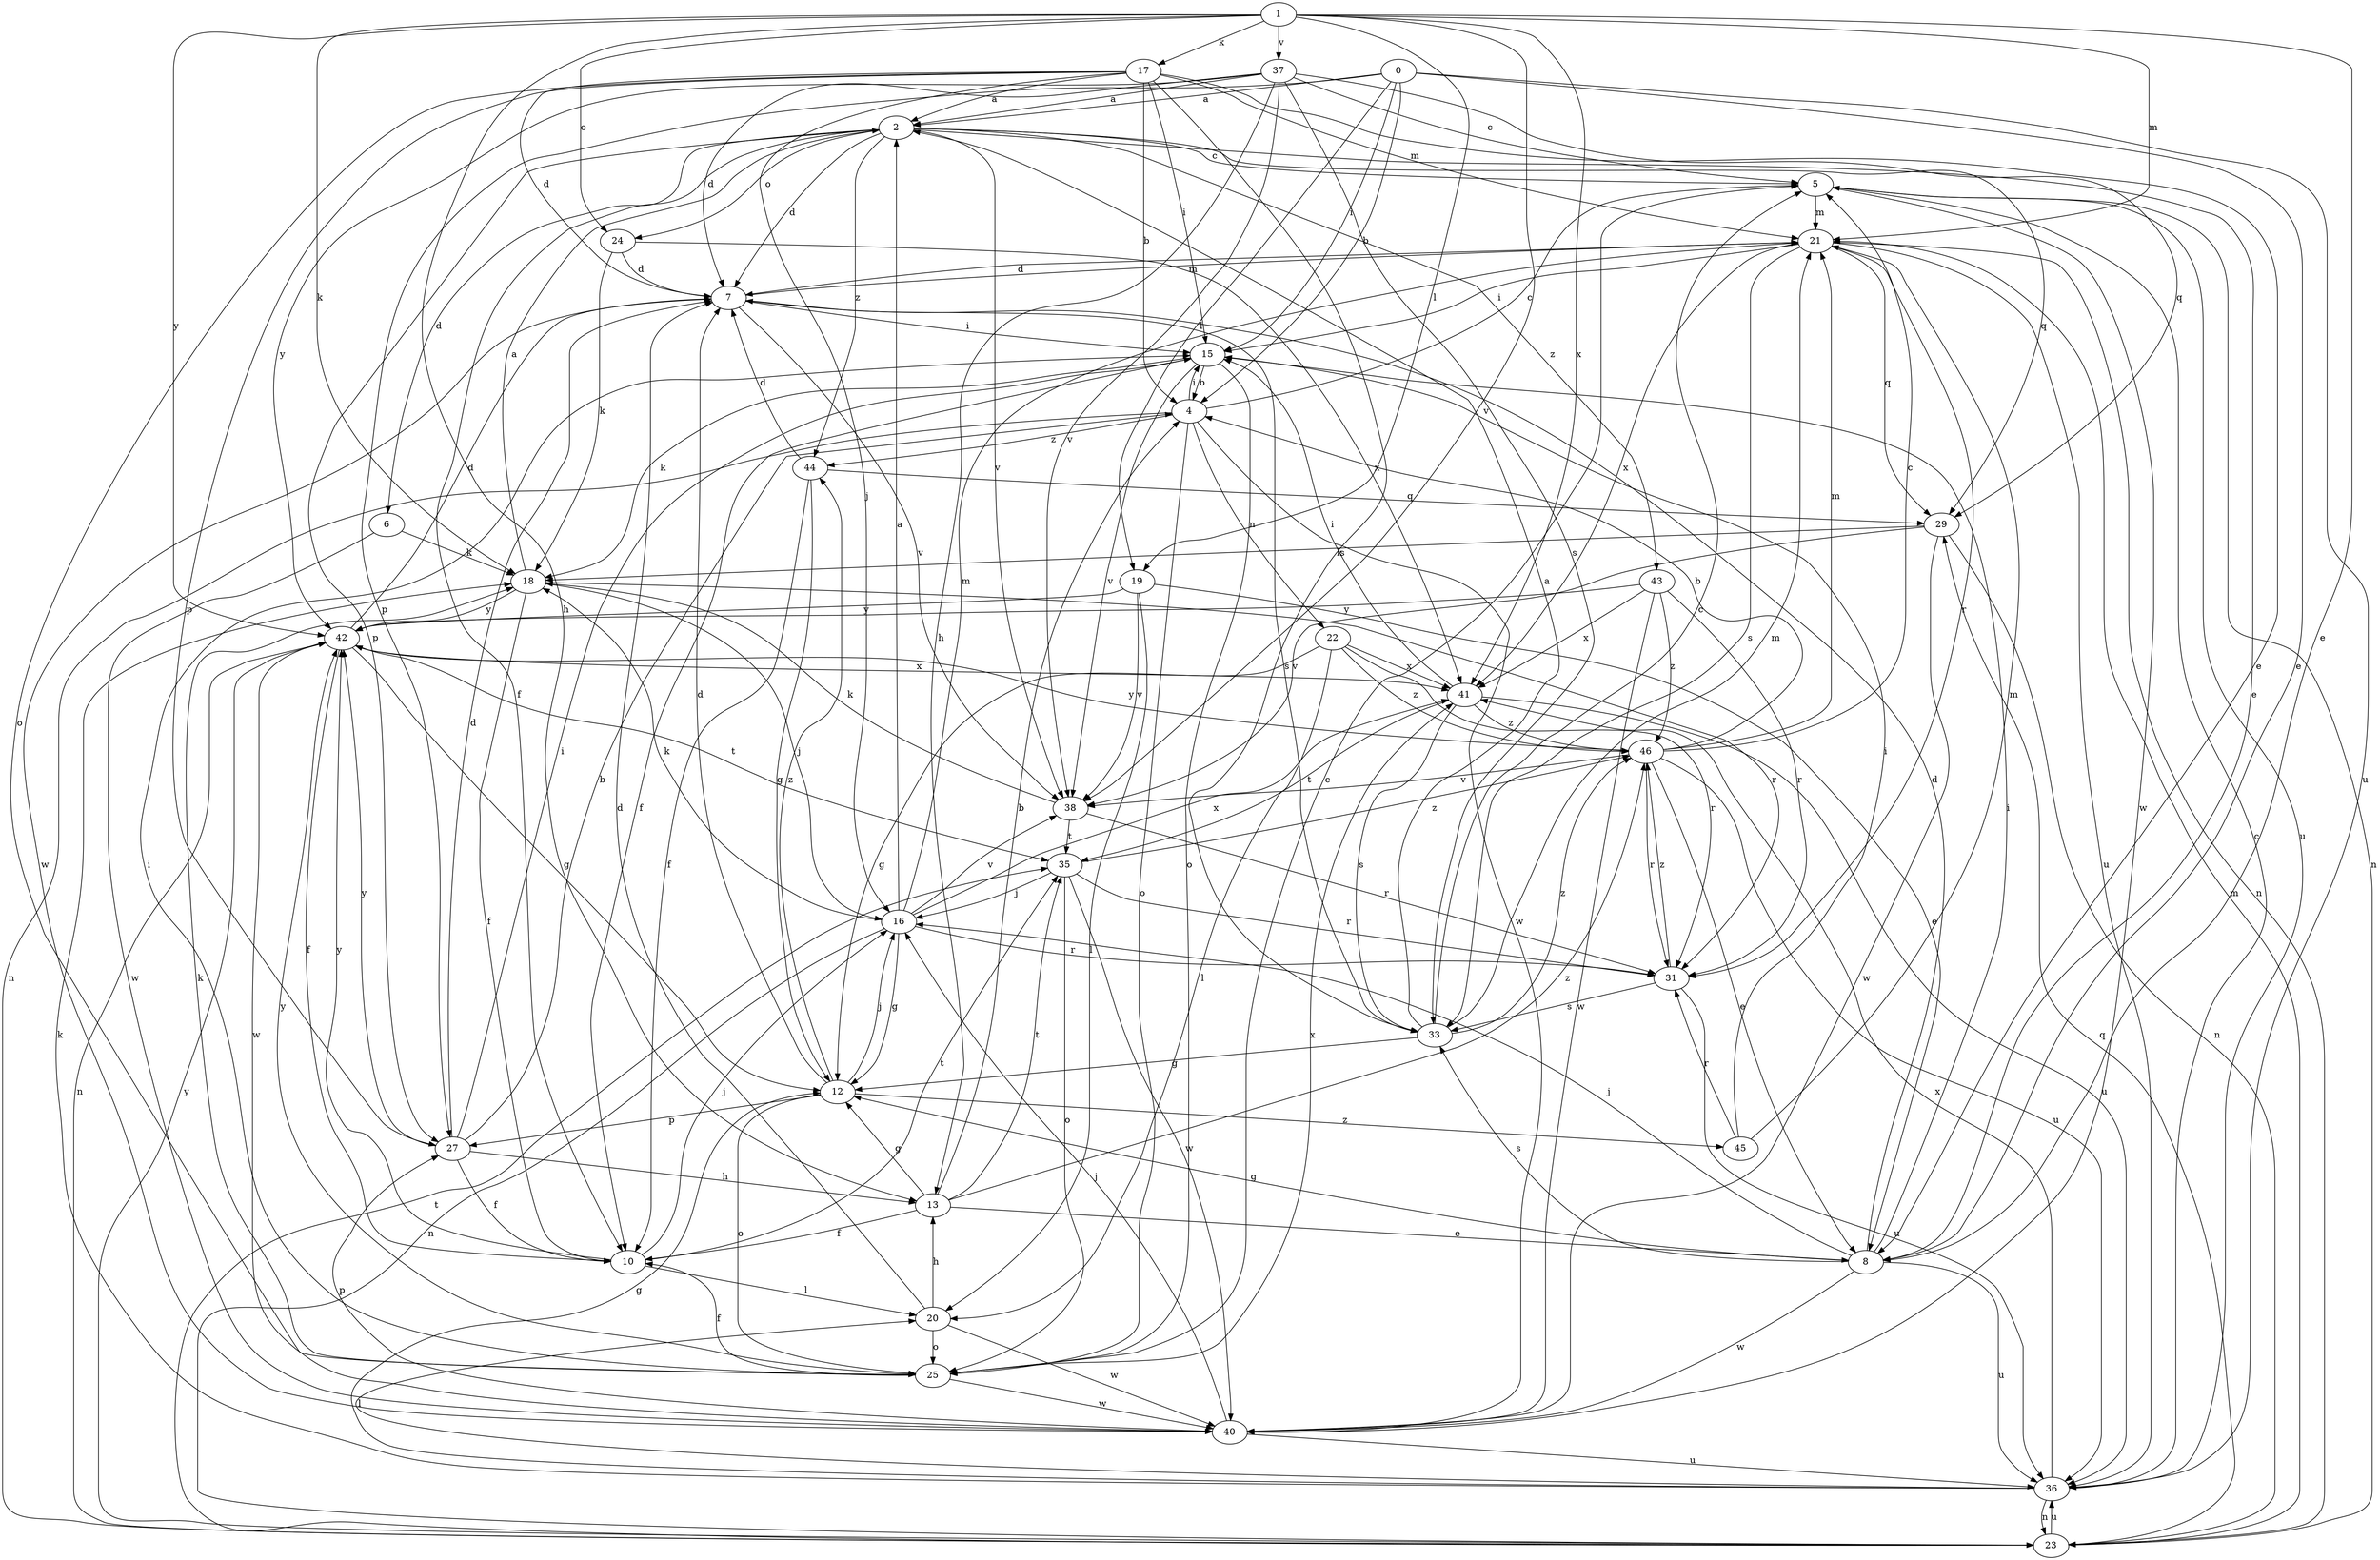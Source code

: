 strict digraph  {
0;
1;
2;
4;
5;
6;
7;
8;
10;
12;
13;
15;
16;
17;
18;
19;
20;
21;
22;
23;
24;
25;
27;
29;
31;
33;
35;
36;
37;
38;
40;
41;
42;
43;
44;
45;
46;
0 -> 2  [label=a];
0 -> 4  [label=b];
0 -> 8  [label=e];
0 -> 15  [label=i];
0 -> 19  [label=l];
0 -> 27  [label=p];
0 -> 36  [label=u];
1 -> 8  [label=e];
1 -> 13  [label=h];
1 -> 17  [label=k];
1 -> 18  [label=k];
1 -> 19  [label=l];
1 -> 21  [label=m];
1 -> 24  [label=o];
1 -> 37  [label=v];
1 -> 38  [label=v];
1 -> 41  [label=x];
1 -> 42  [label=y];
2 -> 5  [label=c];
2 -> 6  [label=d];
2 -> 7  [label=d];
2 -> 8  [label=e];
2 -> 10  [label=f];
2 -> 24  [label=o];
2 -> 27  [label=p];
2 -> 29  [label=q];
2 -> 38  [label=v];
2 -> 43  [label=z];
2 -> 44  [label=z];
4 -> 5  [label=c];
4 -> 15  [label=i];
4 -> 22  [label=n];
4 -> 23  [label=n];
4 -> 25  [label=o];
4 -> 40  [label=w];
4 -> 44  [label=z];
5 -> 21  [label=m];
5 -> 23  [label=n];
5 -> 36  [label=u];
5 -> 40  [label=w];
6 -> 18  [label=k];
6 -> 40  [label=w];
7 -> 15  [label=i];
7 -> 21  [label=m];
7 -> 33  [label=s];
7 -> 38  [label=v];
7 -> 40  [label=w];
8 -> 7  [label=d];
8 -> 12  [label=g];
8 -> 15  [label=i];
8 -> 16  [label=j];
8 -> 33  [label=s];
8 -> 36  [label=u];
8 -> 40  [label=w];
10 -> 16  [label=j];
10 -> 20  [label=l];
10 -> 35  [label=t];
10 -> 42  [label=y];
12 -> 7  [label=d];
12 -> 16  [label=j];
12 -> 25  [label=o];
12 -> 27  [label=p];
12 -> 44  [label=z];
12 -> 45  [label=z];
13 -> 4  [label=b];
13 -> 8  [label=e];
13 -> 10  [label=f];
13 -> 12  [label=g];
13 -> 35  [label=t];
13 -> 46  [label=z];
15 -> 4  [label=b];
15 -> 10  [label=f];
15 -> 18  [label=k];
15 -> 25  [label=o];
15 -> 38  [label=v];
16 -> 2  [label=a];
16 -> 12  [label=g];
16 -> 18  [label=k];
16 -> 21  [label=m];
16 -> 23  [label=n];
16 -> 31  [label=r];
16 -> 38  [label=v];
16 -> 41  [label=x];
17 -> 2  [label=a];
17 -> 4  [label=b];
17 -> 7  [label=d];
17 -> 8  [label=e];
17 -> 15  [label=i];
17 -> 16  [label=j];
17 -> 21  [label=m];
17 -> 25  [label=o];
17 -> 27  [label=p];
17 -> 33  [label=s];
18 -> 2  [label=a];
18 -> 10  [label=f];
18 -> 16  [label=j];
18 -> 31  [label=r];
18 -> 42  [label=y];
19 -> 8  [label=e];
19 -> 20  [label=l];
19 -> 38  [label=v];
19 -> 42  [label=y];
20 -> 7  [label=d];
20 -> 13  [label=h];
20 -> 25  [label=o];
20 -> 40  [label=w];
21 -> 7  [label=d];
21 -> 15  [label=i];
21 -> 23  [label=n];
21 -> 29  [label=q];
21 -> 31  [label=r];
21 -> 33  [label=s];
21 -> 36  [label=u];
21 -> 41  [label=x];
22 -> 12  [label=g];
22 -> 20  [label=l];
22 -> 31  [label=r];
22 -> 41  [label=x];
22 -> 46  [label=z];
23 -> 21  [label=m];
23 -> 29  [label=q];
23 -> 35  [label=t];
23 -> 36  [label=u];
23 -> 42  [label=y];
24 -> 7  [label=d];
24 -> 18  [label=k];
24 -> 41  [label=x];
25 -> 5  [label=c];
25 -> 10  [label=f];
25 -> 15  [label=i];
25 -> 18  [label=k];
25 -> 40  [label=w];
25 -> 41  [label=x];
25 -> 42  [label=y];
27 -> 4  [label=b];
27 -> 7  [label=d];
27 -> 10  [label=f];
27 -> 13  [label=h];
27 -> 15  [label=i];
27 -> 42  [label=y];
29 -> 18  [label=k];
29 -> 23  [label=n];
29 -> 38  [label=v];
29 -> 40  [label=w];
31 -> 33  [label=s];
31 -> 36  [label=u];
31 -> 46  [label=z];
33 -> 2  [label=a];
33 -> 5  [label=c];
33 -> 12  [label=g];
33 -> 21  [label=m];
33 -> 46  [label=z];
35 -> 16  [label=j];
35 -> 25  [label=o];
35 -> 31  [label=r];
35 -> 40  [label=w];
35 -> 46  [label=z];
36 -> 5  [label=c];
36 -> 12  [label=g];
36 -> 18  [label=k];
36 -> 20  [label=l];
36 -> 23  [label=n];
36 -> 41  [label=x];
37 -> 2  [label=a];
37 -> 5  [label=c];
37 -> 7  [label=d];
37 -> 13  [label=h];
37 -> 29  [label=q];
37 -> 33  [label=s];
37 -> 38  [label=v];
37 -> 42  [label=y];
38 -> 18  [label=k];
38 -> 31  [label=r];
38 -> 35  [label=t];
40 -> 16  [label=j];
40 -> 27  [label=p];
40 -> 36  [label=u];
41 -> 15  [label=i];
41 -> 33  [label=s];
41 -> 35  [label=t];
41 -> 36  [label=u];
41 -> 46  [label=z];
42 -> 7  [label=d];
42 -> 10  [label=f];
42 -> 12  [label=g];
42 -> 23  [label=n];
42 -> 35  [label=t];
42 -> 40  [label=w];
42 -> 41  [label=x];
43 -> 31  [label=r];
43 -> 40  [label=w];
43 -> 41  [label=x];
43 -> 42  [label=y];
43 -> 46  [label=z];
44 -> 7  [label=d];
44 -> 10  [label=f];
44 -> 12  [label=g];
44 -> 29  [label=q];
45 -> 15  [label=i];
45 -> 21  [label=m];
45 -> 31  [label=r];
46 -> 4  [label=b];
46 -> 5  [label=c];
46 -> 8  [label=e];
46 -> 21  [label=m];
46 -> 31  [label=r];
46 -> 36  [label=u];
46 -> 38  [label=v];
46 -> 42  [label=y];
}
